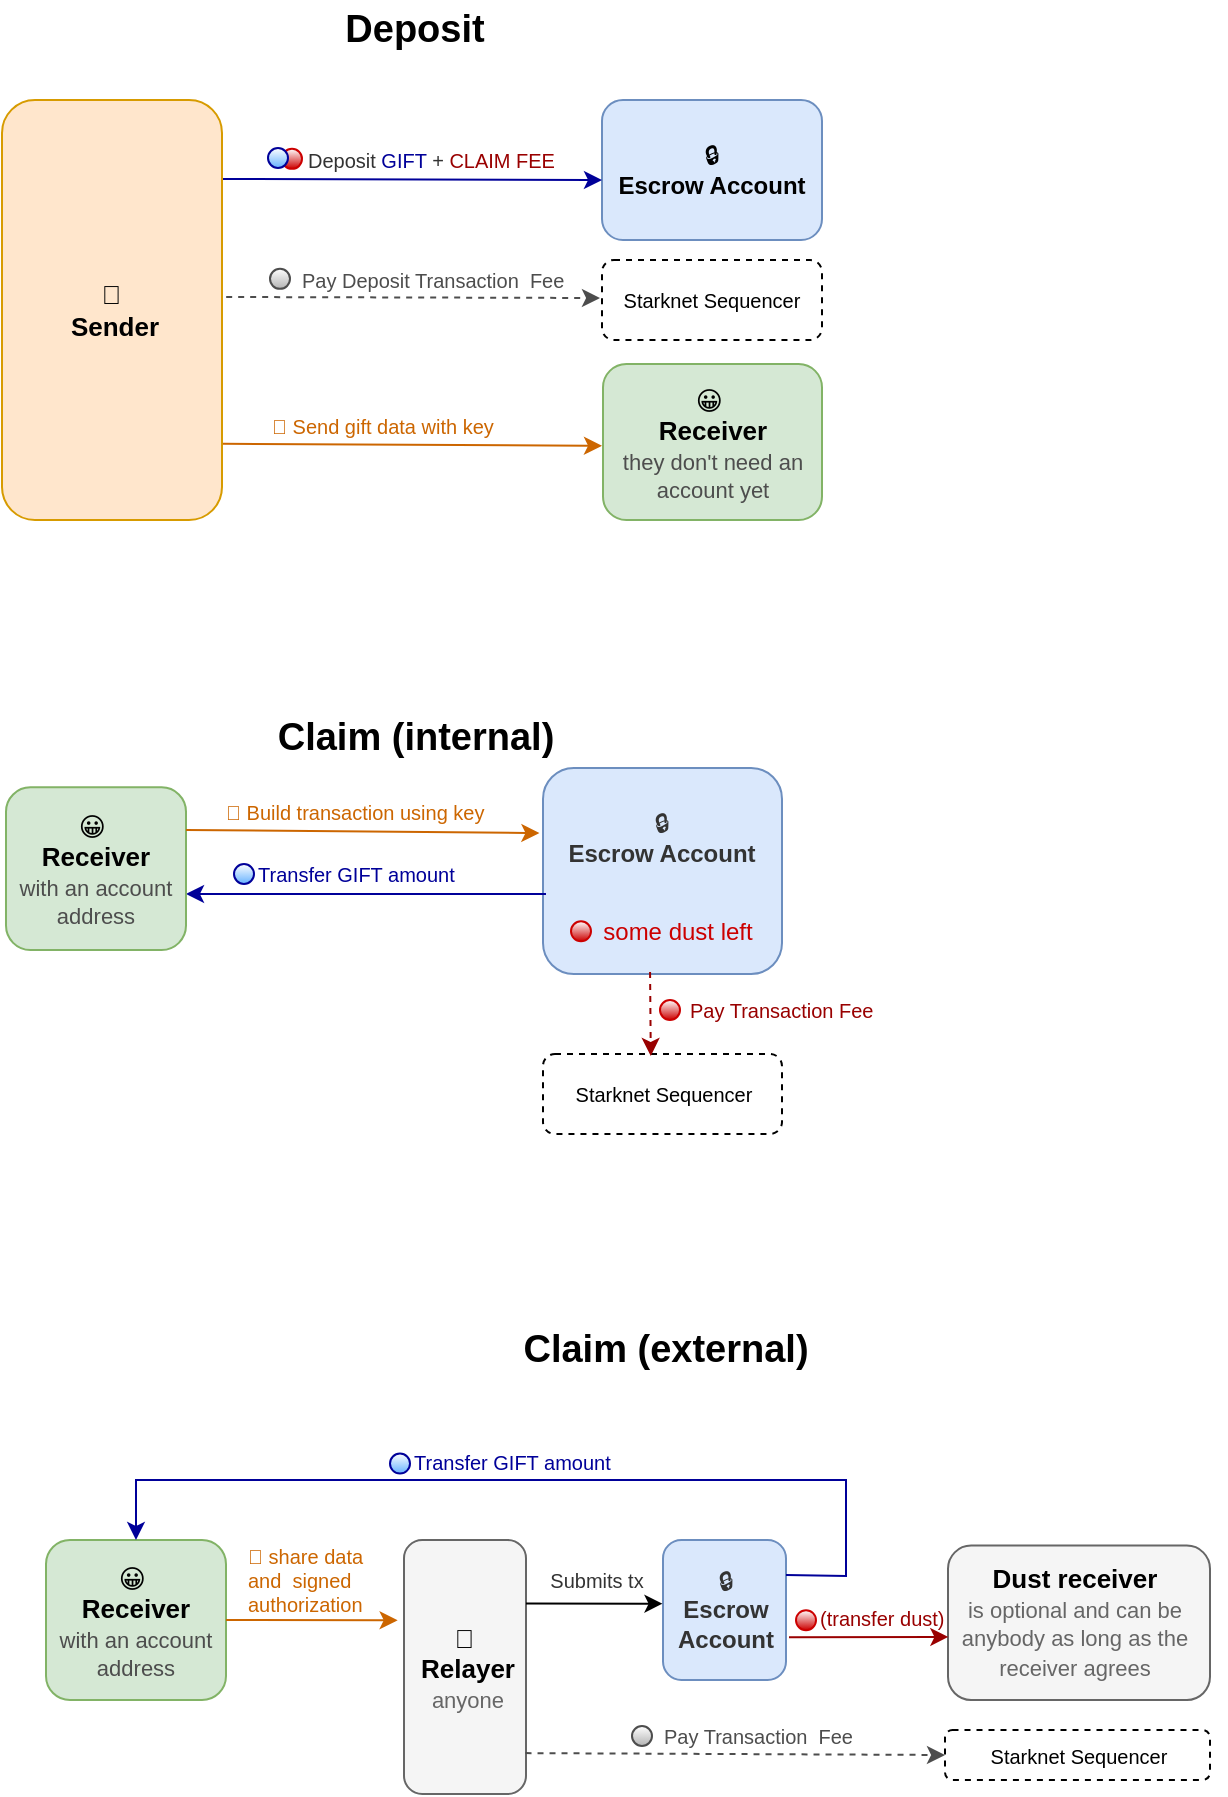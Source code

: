 <mxfile version="24.6.4" type="google">
  <diagram name="Page-1" id="rhDjXM1zYsyzDaqhpgY0">
    <mxGraphModel grid="1" page="1" gridSize="10" guides="1" tooltips="1" connect="1" arrows="1" fold="1" pageScale="1" pageWidth="827" pageHeight="1169" math="0" shadow="0">
      <root>
        <mxCell id="0" />
        <mxCell id="1" parent="0" />
        <mxCell id="964WhHQb0UaxKpEyaHih-80" value="" style="ellipse;whiteSpace=wrap;html=1;fillColor=#FFFFFF;strokeColor=#CC0000;gradientColor=#CC0000;" vertex="1" parent="1">
          <mxGeometry x="188" y="114.43" width="10" height="10" as="geometry" />
        </mxCell>
        <mxCell id="eq0lImg-SvAtSDGX5Ob6-93" value="" style="ellipse;whiteSpace=wrap;html=1;fillColor=#FFFFFF;strokeColor=#4D4D4D;gradientColor=#B3B3B3;" vertex="1" parent="1">
          <mxGeometry x="363" y="903" width="10" height="10" as="geometry" />
        </mxCell>
        <mxCell id="964WhHQb0UaxKpEyaHih-6" value="" style="rounded=1;whiteSpace=wrap;html=1;fillColor=#dae8fc;strokeColor=#6c8ebf;" vertex="1" parent="1">
          <mxGeometry x="318.5" y="424" width="119.5" height="103" as="geometry" />
        </mxCell>
        <mxCell id="964WhHQb0UaxKpEyaHih-7" value="" style="endArrow=classic;html=1;rounded=0;strokeColor=#000099;entryX=1;entryY=0.65;entryDx=0;entryDy=0;entryPerimeter=0;" edge="1" parent="1" target="964WhHQb0UaxKpEyaHih-73">
          <mxGeometry width="50" height="50" relative="1" as="geometry">
            <mxPoint x="320" y="487" as="sourcePoint" />
            <mxPoint x="348.43" y="468.756" as="targetPoint" />
          </mxGeometry>
        </mxCell>
        <mxCell id="964WhHQb0UaxKpEyaHih-8" value="&lt;font color=&quot;#000099&quot; style=&quot;font-size: 10px;&quot;&gt;Transfer GIFT amount&lt;/font&gt;" style="edgeLabel;html=1;align=left;verticalAlign=middle;resizable=0;points=[];fontSize=10;" connectable="0" vertex="1" parent="964WhHQb0UaxKpEyaHih-7">
          <mxGeometry x="0.047" y="3" relative="1" as="geometry">
            <mxPoint x="-52" y="-13" as="offset" />
          </mxGeometry>
        </mxCell>
        <mxCell id="964WhHQb0UaxKpEyaHih-9" value="" style="ellipse;whiteSpace=wrap;html=1;fillColor=#FFFFFF;strokeColor=#000099;gradientColor=#66B2FF;" vertex="1" parent="1">
          <mxGeometry x="164" y="472.0" width="10" height="10" as="geometry" />
        </mxCell>
        <mxCell id="964WhHQb0UaxKpEyaHih-10" value="&lt;font style=&quot;font-size: 10px;&quot;&gt;Starknet Sequencer&lt;/font&gt;" style="rounded=1;whiteSpace=wrap;html=1;dashed=1;" vertex="1" parent="1">
          <mxGeometry x="318.5" y="567" width="119.5" height="40" as="geometry" />
        </mxCell>
        <mxCell id="964WhHQb0UaxKpEyaHih-11" value="&lt;font style=&quot;font-size: 10px;&quot; color=&quot;#990000&quot;&gt;Pay Transaction Fee&lt;/font&gt;" style="edgeLabel;html=1;align=left;verticalAlign=middle;resizable=0;points=[];" connectable="0" vertex="1" parent="1">
          <mxGeometry x="367.996" y="554.995" as="geometry">
            <mxPoint x="22" y="-10" as="offset" />
          </mxGeometry>
        </mxCell>
        <mxCell id="964WhHQb0UaxKpEyaHih-12" value="" style="ellipse;whiteSpace=wrap;html=1;fillColor=#FFFFFF;strokeColor=#CC0000;gradientColor=#CC0000;" vertex="1" parent="1">
          <mxGeometry x="377" y="540" width="10" height="10" as="geometry" />
        </mxCell>
        <mxCell id="964WhHQb0UaxKpEyaHih-13" value="" style="endArrow=classic;html=1;rounded=0;strokeColor=#990000;dashed=1;entryX=0.451;entryY=0.025;entryDx=0;entryDy=0;entryPerimeter=0;exitX=0.448;exitY=0.99;exitDx=0;exitDy=0;exitPerimeter=0;" edge="1" parent="1" source="964WhHQb0UaxKpEyaHih-6" target="964WhHQb0UaxKpEyaHih-10">
          <mxGeometry width="50" height="50" relative="1" as="geometry">
            <mxPoint x="368" y="547" as="sourcePoint" />
            <mxPoint x="306.5" y="530.57" as="targetPoint" />
          </mxGeometry>
        </mxCell>
        <mxCell id="964WhHQb0UaxKpEyaHih-14" value="" style="ellipse;whiteSpace=wrap;html=1;fillColor=#FFFFFF;strokeColor=#CC0000;gradientColor=#CC0000;" vertex="1" parent="1">
          <mxGeometry x="332.5" y="500.65" width="10" height="10" as="geometry" />
        </mxCell>
        <mxCell id="964WhHQb0UaxKpEyaHih-15" value="some dust left" style="text;html=1;align=center;verticalAlign=middle;whiteSpace=wrap;rounded=0;fontColor=#CC0000;" vertex="1" parent="1">
          <mxGeometry x="344.5" y="491.08" width="81.5" height="30" as="geometry" />
        </mxCell>
        <mxCell id="964WhHQb0UaxKpEyaHih-16" value="&lt;span style=&quot;color: rgb(51, 51, 51);&quot;&gt;🔒&lt;/span&gt;&lt;br&gt;&lt;div&gt;&lt;b style=&quot;color: rgb(51, 51, 51);&quot;&gt;Escrow Account&lt;/b&gt;&lt;br&gt;&lt;/div&gt;" style="text;html=1;align=center;verticalAlign=middle;whiteSpace=wrap;rounded=0;" vertex="1" parent="1">
          <mxGeometry x="326.5" y="433.65" width="101.5" height="50" as="geometry" />
        </mxCell>
        <mxCell id="964WhHQb0UaxKpEyaHih-17" value="" style="rounded=1;whiteSpace=wrap;html=1;fillColor=#d5e8d4;strokeColor=#82b366;" vertex="1" parent="1">
          <mxGeometry x="50" y="433.65" width="90" height="81.35" as="geometry" />
        </mxCell>
        <mxCell id="964WhHQb0UaxKpEyaHih-19" value="Claim (internal)" style="text;html=1;align=center;verticalAlign=middle;whiteSpace=wrap;rounded=0;fontStyle=1;fontSize=19;" vertex="1" parent="1">
          <mxGeometry x="60" y="394" width="390" height="30" as="geometry" />
        </mxCell>
        <mxCell id="964WhHQb0UaxKpEyaHih-26" value="" style="endArrow=classic;html=1;rounded=0;strokeColor=#CC6600;exitX=1;exitY=0.25;exitDx=0;exitDy=0;fontColor=#CC6600;entryX=-0.015;entryY=0.316;entryDx=0;entryDy=0;entryPerimeter=0;" edge="1" parent="1" source="964WhHQb0UaxKpEyaHih-73" target="964WhHQb0UaxKpEyaHih-6">
          <mxGeometry width="50" height="50" relative="1" as="geometry">
            <mxPoint x="141.72" y="458.13" as="sourcePoint" />
            <mxPoint x="320" y="455" as="targetPoint" />
          </mxGeometry>
        </mxCell>
        <mxCell id="964WhHQb0UaxKpEyaHih-27" value="&lt;font style=&quot;font-size: 10px;&quot;&gt;🔑 Build transaction using key&lt;/font&gt;" style="edgeLabel;html=1;align=left;verticalAlign=middle;resizable=0;points=[];fontSize=10;fontColor=#CC6600;" connectable="0" vertex="1" parent="964WhHQb0UaxKpEyaHih-26">
          <mxGeometry x="0.047" y="3" relative="1" as="geometry">
            <mxPoint x="-75" y="-7" as="offset" />
          </mxGeometry>
        </mxCell>
        <mxCell id="964WhHQb0UaxKpEyaHih-28" value="" style="rounded=1;whiteSpace=wrap;html=1;fillColor=#d5e8d4;strokeColor=#82b366;" vertex="1" parent="1">
          <mxGeometry x="70" y="810" width="90" height="80" as="geometry" />
        </mxCell>
        <mxCell id="964WhHQb0UaxKpEyaHih-32" value="" style="rounded=1;whiteSpace=wrap;html=1;fillColor=#dae8fc;strokeColor=#6c8ebf;" vertex="1" parent="1">
          <mxGeometry x="378.5" y="810" width="61.5" height="70" as="geometry" />
        </mxCell>
        <mxCell id="964WhHQb0UaxKpEyaHih-33" value="&lt;span style=&quot;color: rgb(51, 51, 51);&quot;&gt;🔒&lt;/span&gt;&lt;br&gt;&lt;div&gt;&lt;b style=&quot;color: rgb(51, 51, 51);&quot;&gt;Escrow Account&lt;/b&gt;&lt;br&gt;&lt;/div&gt;" style="text;html=1;align=center;verticalAlign=middle;whiteSpace=wrap;rounded=0;" vertex="1" parent="1">
          <mxGeometry x="380" y="820" width="60" height="50" as="geometry" />
        </mxCell>
        <mxCell id="964WhHQb0UaxKpEyaHih-34" value="" style="rounded=1;whiteSpace=wrap;html=1;fillColor=#f5f5f5;strokeColor=#666666;fontColor=#333333;" vertex="1" parent="1">
          <mxGeometry x="249" y="810" width="61" height="127" as="geometry" />
        </mxCell>
        <mxCell id="964WhHQb0UaxKpEyaHih-35" value="&lt;font style=&quot;font-size: 13px;&quot;&gt;👷&amp;nbsp;&lt;/font&gt;&lt;div&gt;&lt;font style=&quot;font-size: 13px;&quot;&gt;&lt;b&gt;Relayer&lt;/b&gt;&lt;/font&gt;&lt;/div&gt;&lt;div&gt;&lt;font style=&quot;&quot;&gt;&lt;font style=&quot;font-size: 11px;&quot; color=&quot;#666666&quot;&gt;anyone&lt;/font&gt;&lt;/font&gt;&lt;/div&gt;" style="text;html=1;align=center;verticalAlign=middle;whiteSpace=wrap;rounded=0;" vertex="1" parent="1">
          <mxGeometry x="251.75" y="815" width="58.25" height="117" as="geometry" />
        </mxCell>
        <mxCell id="964WhHQb0UaxKpEyaHih-36" value="" style="endArrow=classic;html=1;rounded=0;strokeColor=#CC6600;fontColor=#CC6600;exitX=1;exitY=0.5;exitDx=0;exitDy=0;entryX=-0.052;entryY=0.316;entryDx=0;entryDy=0;entryPerimeter=0;" edge="1" parent="1" source="964WhHQb0UaxKpEyaHih-28" target="964WhHQb0UaxKpEyaHih-34">
          <mxGeometry width="50" height="50" relative="1" as="geometry">
            <mxPoint x="160" y="852.315" as="sourcePoint" />
            <mxPoint x="248" y="843" as="targetPoint" />
          </mxGeometry>
        </mxCell>
        <mxCell id="964WhHQb0UaxKpEyaHih-37" value="&lt;font style=&quot;font-size: 10px;&quot;&gt;🔑 share data&lt;/font&gt;&lt;div&gt;&lt;font style=&quot;font-size: 10px;&quot;&gt;and&amp;nbsp; signed&lt;/font&gt;&amp;nbsp;&lt;/div&gt;&lt;div&gt;authorization&lt;/div&gt;" style="edgeLabel;html=1;align=left;verticalAlign=middle;resizable=0;points=[];fontSize=10;fontColor=#CC6600;" connectable="0" vertex="1" parent="964WhHQb0UaxKpEyaHih-36">
          <mxGeometry x="0.047" y="3" relative="1" as="geometry">
            <mxPoint x="-36" y="-17" as="offset" />
          </mxGeometry>
        </mxCell>
        <mxCell id="964WhHQb0UaxKpEyaHih-39" value="" style="edgeStyle=none;orthogonalLoop=1;jettySize=auto;html=1;rounded=0;exitX=1;exitY=0.25;exitDx=0;exitDy=0;entryX=-0.004;entryY=0.455;entryDx=0;entryDy=0;entryPerimeter=0;" edge="1" parent="1" source="964WhHQb0UaxKpEyaHih-34" target="964WhHQb0UaxKpEyaHih-32">
          <mxGeometry width="100" relative="1" as="geometry">
            <mxPoint x="200" y="960" as="sourcePoint" />
            <mxPoint x="410" y="840" as="targetPoint" />
            <Array as="points" />
          </mxGeometry>
        </mxCell>
        <mxCell id="964WhHQb0UaxKpEyaHih-40" value="&lt;font style=&quot;font-size: 10px;&quot;&gt;Submits tx&lt;/font&gt;" style="text;html=1;align=center;verticalAlign=middle;resizable=0;points=[];autosize=1;strokeColor=none;fillColor=none;fontColor=#333333;" vertex="1" parent="1">
          <mxGeometry x="310" y="815.1" width="70" height="30" as="geometry" />
        </mxCell>
        <mxCell id="964WhHQb0UaxKpEyaHih-41" value="&lt;font style=&quot;font-size: 10px;&quot;&gt;Starknet Sequencer&lt;/font&gt;" style="rounded=1;whiteSpace=wrap;html=1;dashed=1;" vertex="1" parent="1">
          <mxGeometry x="519.5" y="905" width="132.5" height="25" as="geometry" />
        </mxCell>
        <mxCell id="964WhHQb0UaxKpEyaHih-42" value="&lt;font color=&quot;#4d4d4d&quot; style=&quot;font-size: 10px;&quot;&gt;Pay Transaction&amp;nbsp; Fee&lt;/font&gt;" style="edgeLabel;html=1;align=left;verticalAlign=middle;resizable=0;points=[];" connectable="0" vertex="1" parent="1">
          <mxGeometry x="367.996" y="916.995" as="geometry">
            <mxPoint x="9" y="-9" as="offset" />
          </mxGeometry>
        </mxCell>
        <mxCell id="964WhHQb0UaxKpEyaHih-43" value="" style="endArrow=classic;html=1;rounded=0;strokeColor=#4D4D4D;dashed=1;entryX=0;entryY=0.5;entryDx=0;entryDy=0;exitX=0.996;exitY=0.868;exitDx=0;exitDy=0;exitPerimeter=0;" edge="1" parent="1" source="964WhHQb0UaxKpEyaHih-35" target="964WhHQb0UaxKpEyaHih-41">
          <mxGeometry width="50" height="50" relative="1" as="geometry">
            <mxPoint x="360" y="917" as="sourcePoint" />
            <mxPoint x="410" y="713" as="targetPoint" />
          </mxGeometry>
        </mxCell>
        <mxCell id="964WhHQb0UaxKpEyaHih-45" value="" style="rounded=1;whiteSpace=wrap;html=1;fillColor=#f5f5f5;strokeColor=#666666;fontColor=#333333;" vertex="1" parent="1">
          <mxGeometry x="521" y="812.79" width="131" height="77.21" as="geometry" />
        </mxCell>
        <mxCell id="964WhHQb0UaxKpEyaHih-46" value="&lt;span style=&quot;font-size: 13px; background-color: initial;&quot;&gt;&lt;b&gt;Dust receiver&lt;/b&gt;&lt;/span&gt;&lt;div&gt;&lt;font style=&quot;font-size: 11px;&quot; color=&quot;#666666&quot;&gt;is optional and can be anybody as long as the receiver agrees&lt;/font&gt;&lt;/div&gt;" style="text;html=1;align=center;verticalAlign=middle;whiteSpace=wrap;rounded=0;" vertex="1" parent="1">
          <mxGeometry x="519" y="822.79" width="131" height="57.21" as="geometry" />
        </mxCell>
        <mxCell id="964WhHQb0UaxKpEyaHih-49" value="&lt;font style=&quot;font-size: 10px;&quot; color=&quot;#990000&quot;&gt;(transfer dust)&lt;/font&gt;" style="edgeLabel;html=1;align=left;verticalAlign=middle;resizable=0;points=[];" connectable="0" vertex="1" parent="1">
          <mxGeometry x="454.996" y="848.665" as="geometry" />
        </mxCell>
        <mxCell id="964WhHQb0UaxKpEyaHih-50" value="" style="ellipse;whiteSpace=wrap;html=1;fillColor=#FFFFFF;strokeColor=#CC0000;gradientColor=#CC0000;" vertex="1" parent="1">
          <mxGeometry x="445" y="845.1" width="10" height="10" as="geometry" />
        </mxCell>
        <mxCell id="964WhHQb0UaxKpEyaHih-51" value="" style="endArrow=classic;html=1;rounded=0;strokeColor=#990000;entryX=-0.002;entryY=0.645;entryDx=0;entryDy=0;entryPerimeter=0;" edge="1" parent="1">
          <mxGeometry width="50" height="50" relative="1" as="geometry">
            <mxPoint x="441.5" y="858.67" as="sourcePoint" />
            <mxPoint x="521.186" y="858.47" as="targetPoint" />
          </mxGeometry>
        </mxCell>
        <mxCell id="964WhHQb0UaxKpEyaHih-52" value="" style="endArrow=classic;html=1;rounded=0;strokeColor=#000099;entryX=0.5;entryY=0;entryDx=0;entryDy=0;exitX=1;exitY=0.25;exitDx=0;exitDy=0;" edge="1" parent="1" source="964WhHQb0UaxKpEyaHih-32" target="964WhHQb0UaxKpEyaHih-28">
          <mxGeometry width="50" height="50" relative="1" as="geometry">
            <mxPoint x="454.25" y="922.65" as="sourcePoint" />
            <mxPoint x="392.75" y="858.22" as="targetPoint" />
            <Array as="points">
              <mxPoint x="470" y="828" />
              <mxPoint x="470" y="780" />
              <mxPoint x="115" y="780" />
            </Array>
          </mxGeometry>
        </mxCell>
        <mxCell id="964WhHQb0UaxKpEyaHih-53" value="&lt;font color=&quot;#000099&quot; style=&quot;font-size: 10px;&quot;&gt;Transfer GIFT amount&lt;/font&gt;" style="edgeLabel;html=1;align=left;verticalAlign=middle;resizable=0;points=[];fontSize=10;" connectable="0" vertex="1" parent="964WhHQb0UaxKpEyaHih-52">
          <mxGeometry x="0.047" y="3" relative="1" as="geometry">
            <mxPoint x="-54" y="-12" as="offset" />
          </mxGeometry>
        </mxCell>
        <mxCell id="964WhHQb0UaxKpEyaHih-59" value="" style="ellipse;whiteSpace=wrap;html=1;fillColor=#FFFFFF;strokeColor=#000099;gradientColor=#66B2FF;" vertex="1" parent="1">
          <mxGeometry x="242" y="766.79" width="10" height="10" as="geometry" />
        </mxCell>
        <mxCell id="964WhHQb0UaxKpEyaHih-70" value="Claim (external)" style="text;html=1;align=center;verticalAlign=middle;whiteSpace=wrap;rounded=0;fontStyle=1;fontSize=19;" vertex="1" parent="1">
          <mxGeometry x="100" y="700" width="560" height="30" as="geometry" />
        </mxCell>
        <mxCell id="964WhHQb0UaxKpEyaHih-73" value="&lt;font style=&quot;font-size: 13px;&quot;&gt;😀&amp;nbsp;&lt;/font&gt;&lt;div&gt;&lt;font style=&quot;font-size: 13px;&quot;&gt;&lt;b&gt;Receiver&lt;/b&gt;&lt;/font&gt;&lt;/div&gt;&lt;div&gt;&lt;font color=&quot;#4d4d4d&quot; style=&quot;font-size: 11px;&quot;&gt;with an account address&lt;/font&gt;&lt;/div&gt;" style="text;html=1;align=center;verticalAlign=middle;whiteSpace=wrap;rounded=0;" vertex="1" parent="1">
          <mxGeometry x="50" y="435" width="90" height="80" as="geometry" />
        </mxCell>
        <mxCell id="964WhHQb0UaxKpEyaHih-74" value="&lt;font style=&quot;font-size: 13px;&quot;&gt;😀&amp;nbsp;&lt;/font&gt;&lt;div&gt;&lt;font style=&quot;font-size: 13px;&quot;&gt;&lt;b&gt;Receiver&lt;/b&gt;&lt;/font&gt;&lt;/div&gt;&lt;div&gt;&lt;font color=&quot;#4d4d4d&quot; style=&quot;font-size: 11px;&quot;&gt;with an account address&lt;/font&gt;&lt;/div&gt;" style="text;html=1;align=center;verticalAlign=middle;whiteSpace=wrap;rounded=0;" vertex="1" parent="1">
          <mxGeometry x="70" y="811.39" width="90" height="80" as="geometry" />
        </mxCell>
        <mxCell id="964WhHQb0UaxKpEyaHih-75" value="🔒&lt;div&gt;&lt;b&gt;Escrow Account&lt;/b&gt;&lt;/div&gt;" style="rounded=1;whiteSpace=wrap;html=1;fillColor=#dae8fc;strokeColor=#6c8ebf;" vertex="1" parent="1">
          <mxGeometry x="348" y="90" width="110" height="70" as="geometry" />
        </mxCell>
        <mxCell id="964WhHQb0UaxKpEyaHih-76" value="" style="endArrow=classic;html=1;rounded=0;strokeColor=#000099;exitX=1;exitY=0.188;exitDx=0;exitDy=0;exitPerimeter=0;" edge="1" parent="1" source="964WhHQb0UaxKpEyaHih-86">
          <mxGeometry width="50" height="50" relative="1" as="geometry">
            <mxPoint x="157.44" y="109.97" as="sourcePoint" />
            <mxPoint x="348" y="130" as="targetPoint" />
          </mxGeometry>
        </mxCell>
        <mxCell id="964WhHQb0UaxKpEyaHih-77" value="&lt;font color=&quot;#333333&quot; style=&quot;font-size: 10px;&quot;&gt;Deposit&lt;/font&gt;&lt;font color=&quot;#000099&quot; style=&quot;font-size: 10px;&quot;&gt; GIFT &lt;/font&gt;&lt;font color=&quot;#333333&quot; style=&quot;font-size: 10px;&quot;&gt;+&lt;/font&gt;&lt;font color=&quot;#000099&quot; style=&quot;font-size: 10px;&quot;&gt;&amp;nbsp;&lt;/font&gt;&lt;span style=&quot;color: rgb(153, 0, 0);&quot;&gt;CLAIM FEE&lt;/span&gt;" style="edgeLabel;html=1;align=left;verticalAlign=middle;resizable=0;points=[];fontSize=10;" connectable="0" vertex="1" parent="964WhHQb0UaxKpEyaHih-76">
          <mxGeometry x="0.047" y="3" relative="1" as="geometry">
            <mxPoint x="-59" y="-7" as="offset" />
          </mxGeometry>
        </mxCell>
        <mxCell id="964WhHQb0UaxKpEyaHih-78" value="" style="ellipse;whiteSpace=wrap;html=1;fillColor=#FFFFFF;strokeColor=#000099;gradientColor=#66B2FF;" vertex="1" parent="1">
          <mxGeometry x="181" y="114" width="10" height="10" as="geometry" />
        </mxCell>
        <mxCell id="964WhHQb0UaxKpEyaHih-82" value="&lt;font style=&quot;font-size: 10px;&quot;&gt;Starknet Sequencer&lt;/font&gt;" style="rounded=1;whiteSpace=wrap;html=1;dashed=1;" vertex="1" parent="1">
          <mxGeometry x="348" y="170" width="110" height="40" as="geometry" />
        </mxCell>
        <mxCell id="964WhHQb0UaxKpEyaHih-83" value="&lt;font color=&quot;#4d4d4d&quot; style=&quot;font-size: 10px;&quot;&gt;Pay Deposit Transaction&amp;nbsp; Fee&lt;/font&gt;" style="edgeLabel;html=1;align=left;verticalAlign=middle;resizable=0;points=[];" connectable="0" vertex="1" parent="1">
          <mxGeometry x="195.996" y="179.425" as="geometry" />
        </mxCell>
        <mxCell id="964WhHQb0UaxKpEyaHih-84" value="" style="ellipse;whiteSpace=wrap;html=1;fillColor=#FFFFFF;strokeColor=#4D4D4D;gradientColor=#B3B3B3;" vertex="1" parent="1">
          <mxGeometry x="182" y="174.43" width="10" height="10" as="geometry" />
        </mxCell>
        <mxCell id="964WhHQb0UaxKpEyaHih-85" value="" style="endArrow=classic;html=1;rounded=0;strokeColor=#4D4D4D;dashed=1;exitX=1.019;exitY=0.469;exitDx=0;exitDy=0;exitPerimeter=0;" edge="1" parent="1" source="964WhHQb0UaxKpEyaHih-86">
          <mxGeometry width="50" height="50" relative="1" as="geometry">
            <mxPoint x="150.658" y="178.677" as="sourcePoint" />
            <mxPoint x="347" y="189" as="targetPoint" />
            <Array as="points" />
          </mxGeometry>
        </mxCell>
        <mxCell id="964WhHQb0UaxKpEyaHih-86" value="" style="rounded=1;whiteSpace=wrap;html=1;fillColor=#ffe6cc;strokeColor=#d79b00;" vertex="1" parent="1">
          <mxGeometry x="48" y="90" width="110" height="210" as="geometry" />
        </mxCell>
        <mxCell id="964WhHQb0UaxKpEyaHih-87" value="&lt;font style=&quot;font-size: 13px;&quot;&gt;🤗&amp;nbsp;&lt;/font&gt;&lt;div&gt;&lt;font style=&quot;font-size: 13px;&quot;&gt;&lt;b&gt;Sender&lt;/b&gt;&lt;/font&gt;&lt;/div&gt;" style="text;html=1;align=center;verticalAlign=middle;whiteSpace=wrap;rounded=0;" vertex="1" parent="1">
          <mxGeometry x="58" y="100" width="93" height="190" as="geometry" />
        </mxCell>
        <mxCell id="964WhHQb0UaxKpEyaHih-88" value="Deposit" style="text;html=1;align=center;verticalAlign=middle;whiteSpace=wrap;rounded=0;fontStyle=1;fontSize=19;" vertex="1" parent="1">
          <mxGeometry x="51" y="40" width="407" height="30" as="geometry" />
        </mxCell>
        <mxCell id="964WhHQb0UaxKpEyaHih-89" value="" style="rounded=1;whiteSpace=wrap;html=1;fillColor=#d5e8d4;strokeColor=#82b366;" vertex="1" parent="1">
          <mxGeometry x="348.5" y="222" width="109.5" height="78" as="geometry" />
        </mxCell>
        <mxCell id="964WhHQb0UaxKpEyaHih-90" value="&lt;font style=&quot;font-size: 13px;&quot;&gt;😀&amp;nbsp;&lt;/font&gt;&lt;div&gt;&lt;font style=&quot;font-size: 13px;&quot;&gt;&lt;b&gt;Receiver&lt;/b&gt;&lt;/font&gt;&lt;/div&gt;&lt;div&gt;&lt;font color=&quot;#4d4d4d&quot; style=&quot;font-size: 11px;&quot;&gt;they don&#39;t need an account yet&lt;/font&gt;&lt;/div&gt;" style="text;html=1;align=center;verticalAlign=middle;whiteSpace=wrap;rounded=0;" vertex="1" parent="1">
          <mxGeometry x="351" y="224.78" width="105" height="75.22" as="geometry" />
        </mxCell>
        <mxCell id="964WhHQb0UaxKpEyaHih-91" value="" style="endArrow=classic;html=1;rounded=0;strokeColor=#CC6600;entryX=-0.011;entryY=0.294;entryDx=0;entryDy=0;entryPerimeter=0;exitX=0.912;exitY=0.227;exitDx=0;exitDy=0;exitPerimeter=0;fontColor=#CC6600;" edge="1" parent="1">
          <mxGeometry width="50" height="50" relative="1" as="geometry">
            <mxPoint x="158.44" y="261.87" as="sourcePoint" />
            <mxPoint x="348" y="262.9" as="targetPoint" />
          </mxGeometry>
        </mxCell>
        <mxCell id="964WhHQb0UaxKpEyaHih-92" value="&lt;font style=&quot;font-size: 10px;&quot;&gt;🔑 Send gift data with key&lt;/font&gt;" style="edgeLabel;html=1;align=left;verticalAlign=middle;resizable=0;points=[];fontSize=10;fontColor=#CC6600;" connectable="0" vertex="1" parent="964WhHQb0UaxKpEyaHih-91">
          <mxGeometry x="0.047" y="3" relative="1" as="geometry">
            <mxPoint x="-76" y="-7" as="offset" />
          </mxGeometry>
        </mxCell>
      </root>
    </mxGraphModel>
  </diagram>
</mxfile>
